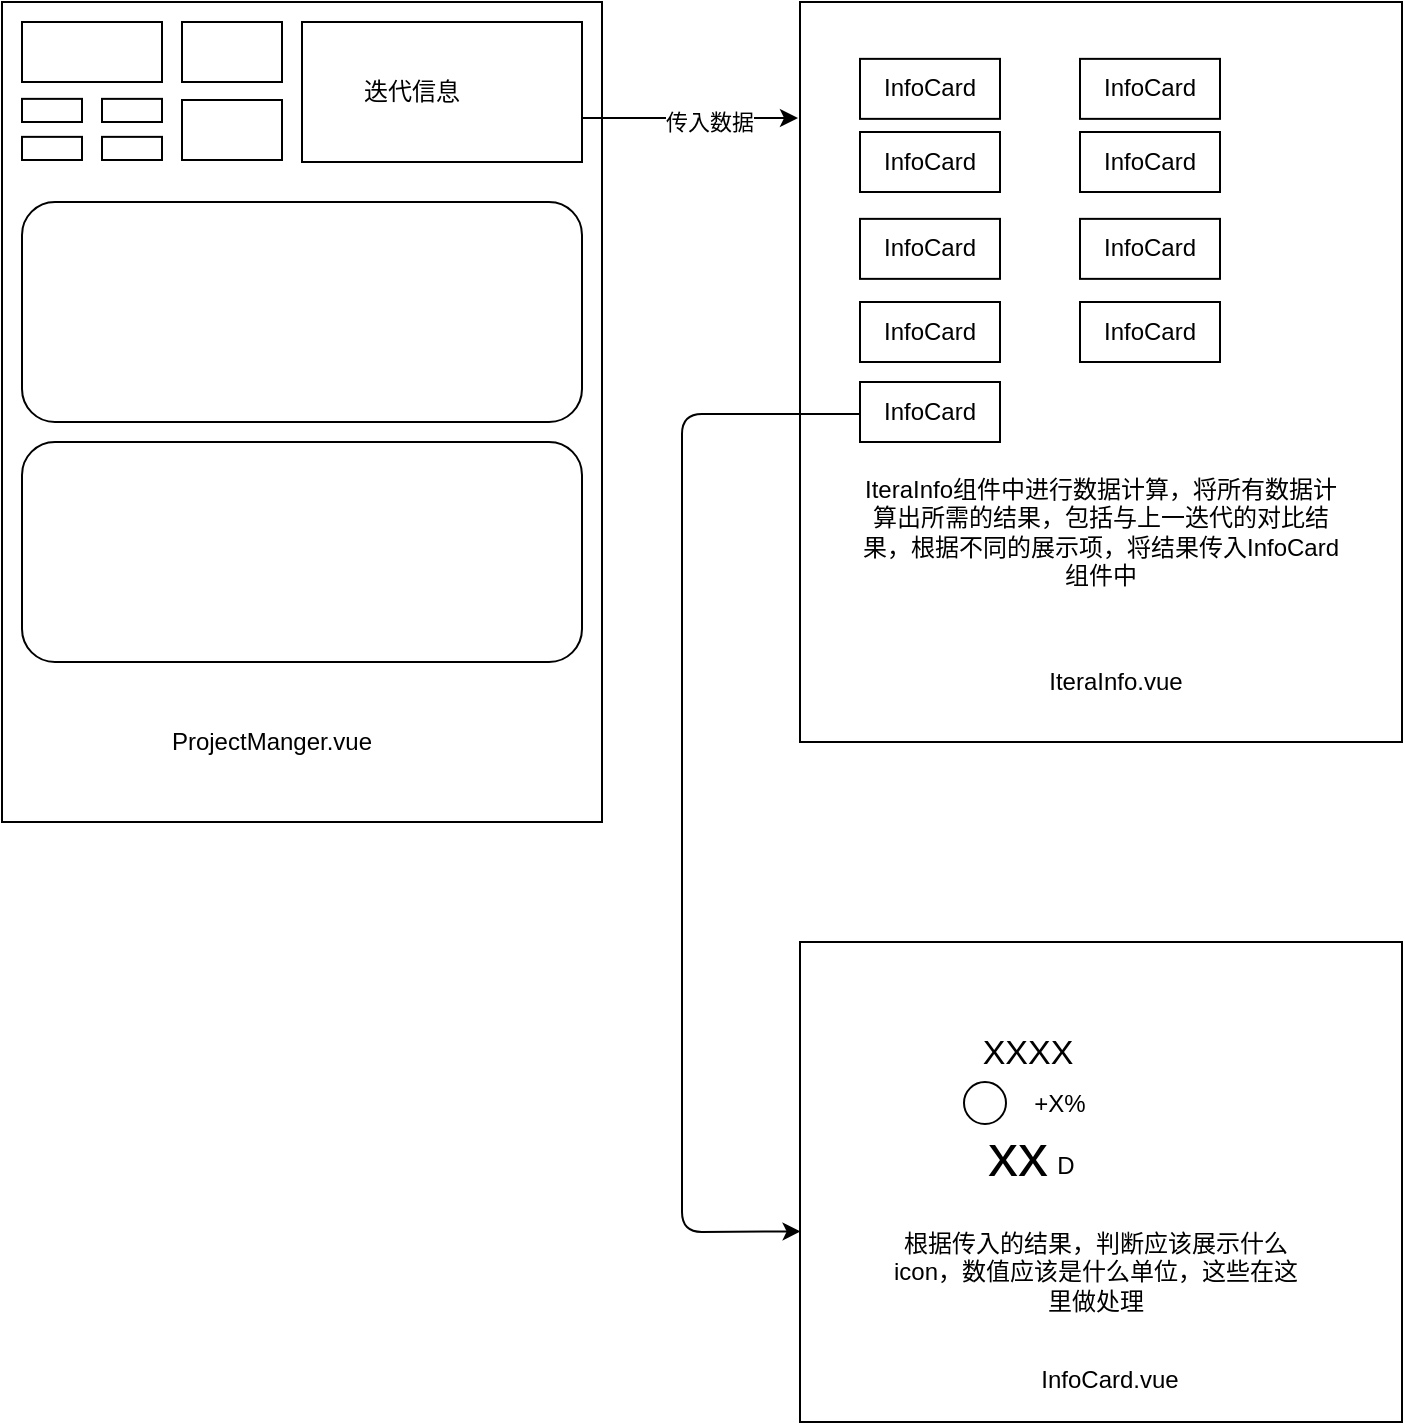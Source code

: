 <mxfile version="14.9.2" type="github">
  <diagram id="hwhur3G2JFlBmqwHAsGY" name="Page-1">
    <mxGraphModel dx="1422" dy="794" grid="1" gridSize="10" guides="1" tooltips="1" connect="1" arrows="1" fold="1" page="1" pageScale="1" pageWidth="827" pageHeight="1169" math="0" shadow="0">
      <root>
        <mxCell id="0" />
        <mxCell id="1" parent="0" />
        <mxCell id="moBNOfy3TneTntdwFcCT-1" value="" style="rounded=0;whiteSpace=wrap;html=1;" vertex="1" parent="1">
          <mxGeometry x="40" y="40" width="300" height="410" as="geometry" />
        </mxCell>
        <mxCell id="moBNOfy3TneTntdwFcCT-2" value="" style="rounded=0;whiteSpace=wrap;html=1;" vertex="1" parent="1">
          <mxGeometry x="50" y="50" width="70" height="30" as="geometry" />
        </mxCell>
        <mxCell id="moBNOfy3TneTntdwFcCT-5" value="" style="rounded=0;whiteSpace=wrap;html=1;" vertex="1" parent="1">
          <mxGeometry x="90" y="88.43" width="30" height="11.57" as="geometry" />
        </mxCell>
        <mxCell id="moBNOfy3TneTntdwFcCT-9" value="" style="rounded=0;whiteSpace=wrap;html=1;" vertex="1" parent="1">
          <mxGeometry x="130" y="50" width="50" height="30" as="geometry" />
        </mxCell>
        <mxCell id="moBNOfy3TneTntdwFcCT-10" value="" style="rounded=0;whiteSpace=wrap;html=1;" vertex="1" parent="1">
          <mxGeometry x="130" y="89" width="50" height="30" as="geometry" />
        </mxCell>
        <mxCell id="moBNOfy3TneTntdwFcCT-11" value="" style="rounded=0;whiteSpace=wrap;html=1;" vertex="1" parent="1">
          <mxGeometry x="90" y="107.43" width="30" height="11.57" as="geometry" />
        </mxCell>
        <mxCell id="moBNOfy3TneTntdwFcCT-12" value="" style="rounded=0;whiteSpace=wrap;html=1;" vertex="1" parent="1">
          <mxGeometry x="50" y="88.43" width="30" height="11.57" as="geometry" />
        </mxCell>
        <mxCell id="moBNOfy3TneTntdwFcCT-13" value="" style="rounded=0;whiteSpace=wrap;html=1;" vertex="1" parent="1">
          <mxGeometry x="50" y="107.43" width="30" height="11.57" as="geometry" />
        </mxCell>
        <mxCell id="moBNOfy3TneTntdwFcCT-15" value="" style="rounded=0;whiteSpace=wrap;html=1;" vertex="1" parent="1">
          <mxGeometry x="190" y="50" width="140" height="70" as="geometry" />
        </mxCell>
        <mxCell id="moBNOfy3TneTntdwFcCT-16" value="" style="endArrow=classic;html=1;" edge="1" parent="1">
          <mxGeometry width="50" height="50" relative="1" as="geometry">
            <mxPoint x="330" y="98" as="sourcePoint" />
            <mxPoint x="438" y="98" as="targetPoint" />
          </mxGeometry>
        </mxCell>
        <mxCell id="moBNOfy3TneTntdwFcCT-29" value="传入数据" style="edgeLabel;html=1;align=right;verticalAlign=middle;resizable=0;points=[];" vertex="1" connectable="0" parent="moBNOfy3TneTntdwFcCT-16">
          <mxGeometry x="0.59" y="-2" relative="1" as="geometry">
            <mxPoint as="offset" />
          </mxGeometry>
        </mxCell>
        <mxCell id="moBNOfy3TneTntdwFcCT-17" value="迭代信息" style="text;html=1;strokeColor=none;fillColor=none;align=center;verticalAlign=middle;whiteSpace=wrap;rounded=0;" vertex="1" parent="1">
          <mxGeometry x="210" y="75" width="70" height="20" as="geometry" />
        </mxCell>
        <mxCell id="moBNOfy3TneTntdwFcCT-31" value="" style="rounded=0;whiteSpace=wrap;html=1;align=right;" vertex="1" parent="1">
          <mxGeometry x="439" y="510" width="301" height="240" as="geometry" />
        </mxCell>
        <mxCell id="moBNOfy3TneTntdwFcCT-32" value="" style="rounded=0;whiteSpace=wrap;html=1;align=right;" vertex="1" parent="1">
          <mxGeometry x="439" y="40" width="301" height="370" as="geometry" />
        </mxCell>
        <mxCell id="moBNOfy3TneTntdwFcCT-33" value="InfoCard" style="rounded=0;whiteSpace=wrap;html=1;" vertex="1" parent="1">
          <mxGeometry x="469" y="68.43" width="70" height="30" as="geometry" />
        </mxCell>
        <mxCell id="moBNOfy3TneTntdwFcCT-34" value="InfoCard" style="rounded=0;whiteSpace=wrap;html=1;" vertex="1" parent="1">
          <mxGeometry x="469" y="105" width="70" height="30" as="geometry" />
        </mxCell>
        <mxCell id="moBNOfy3TneTntdwFcCT-35" value="InfoCard" style="rounded=0;whiteSpace=wrap;html=1;" vertex="1" parent="1">
          <mxGeometry x="469" y="148.43" width="70" height="30" as="geometry" />
        </mxCell>
        <mxCell id="moBNOfy3TneTntdwFcCT-36" value="InfoCard" style="rounded=0;whiteSpace=wrap;html=1;" vertex="1" parent="1">
          <mxGeometry x="579" y="190" width="70" height="30" as="geometry" />
        </mxCell>
        <mxCell id="moBNOfy3TneTntdwFcCT-37" value="InfoCard" style="rounded=0;whiteSpace=wrap;html=1;" vertex="1" parent="1">
          <mxGeometry x="579" y="148.43" width="70" height="30" as="geometry" />
        </mxCell>
        <mxCell id="moBNOfy3TneTntdwFcCT-38" value="InfoCard" style="rounded=0;whiteSpace=wrap;html=1;" vertex="1" parent="1">
          <mxGeometry x="579" y="105" width="70" height="30" as="geometry" />
        </mxCell>
        <mxCell id="moBNOfy3TneTntdwFcCT-39" value="InfoCard" style="rounded=0;whiteSpace=wrap;html=1;" vertex="1" parent="1">
          <mxGeometry x="579" y="68.43" width="70" height="30" as="geometry" />
        </mxCell>
        <mxCell id="moBNOfy3TneTntdwFcCT-40" value="InfoCard" style="rounded=0;whiteSpace=wrap;html=1;" vertex="1" parent="1">
          <mxGeometry x="469" y="230" width="70" height="30" as="geometry" />
        </mxCell>
        <mxCell id="moBNOfy3TneTntdwFcCT-41" value="InfoCard" style="rounded=0;whiteSpace=wrap;html=1;" vertex="1" parent="1">
          <mxGeometry x="469" y="190" width="70" height="30" as="geometry" />
        </mxCell>
        <mxCell id="moBNOfy3TneTntdwFcCT-42" value="IteraInfo组件中进行数据计算，将所有数据计算出所需的结果，包括与上一迭代的对比结果，根据不同的展示项，将结果传入InfoCard组件中" style="text;html=1;strokeColor=none;fillColor=none;align=center;verticalAlign=middle;whiteSpace=wrap;rounded=0;" vertex="1" parent="1">
          <mxGeometry x="469" y="280" width="241" height="50" as="geometry" />
        </mxCell>
        <mxCell id="moBNOfy3TneTntdwFcCT-46" value="" style="endArrow=classic;html=1;entryX=0.001;entryY=0.603;entryDx=0;entryDy=0;entryPerimeter=0;" edge="1" parent="1" target="moBNOfy3TneTntdwFcCT-31">
          <mxGeometry width="50" height="50" relative="1" as="geometry">
            <mxPoint x="469" y="246" as="sourcePoint" />
            <mxPoint x="380" y="630" as="targetPoint" />
            <Array as="points">
              <mxPoint x="380" y="246" />
              <mxPoint x="380" y="655" />
            </Array>
          </mxGeometry>
        </mxCell>
        <mxCell id="moBNOfy3TneTntdwFcCT-47" value="InfoCard.vue" style="text;html=1;strokeColor=none;fillColor=none;align=center;verticalAlign=middle;whiteSpace=wrap;rounded=0;" vertex="1" parent="1">
          <mxGeometry x="549" y="719" width="90" height="20" as="geometry" />
        </mxCell>
        <mxCell id="moBNOfy3TneTntdwFcCT-48" value="&lt;font style=&quot;font-size: 17px&quot;&gt;XXXX&lt;/font&gt;" style="text;html=1;strokeColor=none;fillColor=none;align=center;verticalAlign=middle;whiteSpace=wrap;rounded=0;" vertex="1" parent="1">
          <mxGeometry x="521" y="547.43" width="64" height="36.57" as="geometry" />
        </mxCell>
        <mxCell id="moBNOfy3TneTntdwFcCT-50" value="" style="ellipse;whiteSpace=wrap;html=1;aspect=fixed;align=right;" vertex="1" parent="1">
          <mxGeometry x="521" y="580" width="21" height="21" as="geometry" />
        </mxCell>
        <mxCell id="moBNOfy3TneTntdwFcCT-51" value="+X%" style="text;html=1;strokeColor=none;fillColor=none;align=center;verticalAlign=middle;whiteSpace=wrap;rounded=0;" vertex="1" parent="1">
          <mxGeometry x="549" y="581" width="40" height="20" as="geometry" />
        </mxCell>
        <mxCell id="moBNOfy3TneTntdwFcCT-52" value="&lt;font style=&quot;font-size: 30px&quot;&gt;xx&lt;/font&gt;" style="text;html=1;strokeColor=none;fillColor=none;align=center;verticalAlign=middle;whiteSpace=wrap;rounded=0;" vertex="1" parent="1">
          <mxGeometry x="528" y="596" width="40" height="40" as="geometry" />
        </mxCell>
        <mxCell id="moBNOfy3TneTntdwFcCT-55" value="D" style="text;html=1;strokeColor=none;fillColor=none;align=center;verticalAlign=middle;whiteSpace=wrap;rounded=0;" vertex="1" parent="1">
          <mxGeometry x="552" y="612" width="40" height="20" as="geometry" />
        </mxCell>
        <mxCell id="moBNOfy3TneTntdwFcCT-60" value="根据传入的结果，判断应该展示什么icon，数值应该是什么单位，这些在这里做处理" style="text;html=1;strokeColor=none;fillColor=none;align=center;verticalAlign=middle;whiteSpace=wrap;rounded=0;" vertex="1" parent="1">
          <mxGeometry x="484" y="650" width="206" height="50" as="geometry" />
        </mxCell>
        <mxCell id="moBNOfy3TneTntdwFcCT-61" value="IteraInfo.vue" style="text;html=1;strokeColor=none;fillColor=none;align=center;verticalAlign=middle;whiteSpace=wrap;rounded=0;" vertex="1" parent="1">
          <mxGeometry x="552" y="370" width="90" height="20" as="geometry" />
        </mxCell>
        <mxCell id="moBNOfy3TneTntdwFcCT-62" value="ProjectManger.vue" style="text;html=1;strokeColor=none;fillColor=none;align=center;verticalAlign=middle;whiteSpace=wrap;rounded=0;" vertex="1" parent="1">
          <mxGeometry x="130" y="400" width="90" height="20" as="geometry" />
        </mxCell>
        <mxCell id="moBNOfy3TneTntdwFcCT-64" value="" style="rounded=1;whiteSpace=wrap;html=1;align=right;" vertex="1" parent="1">
          <mxGeometry x="50" y="140" width="280" height="110" as="geometry" />
        </mxCell>
        <mxCell id="moBNOfy3TneTntdwFcCT-65" value="" style="rounded=1;whiteSpace=wrap;html=1;align=right;" vertex="1" parent="1">
          <mxGeometry x="50" y="260" width="280" height="110" as="geometry" />
        </mxCell>
      </root>
    </mxGraphModel>
  </diagram>
</mxfile>
